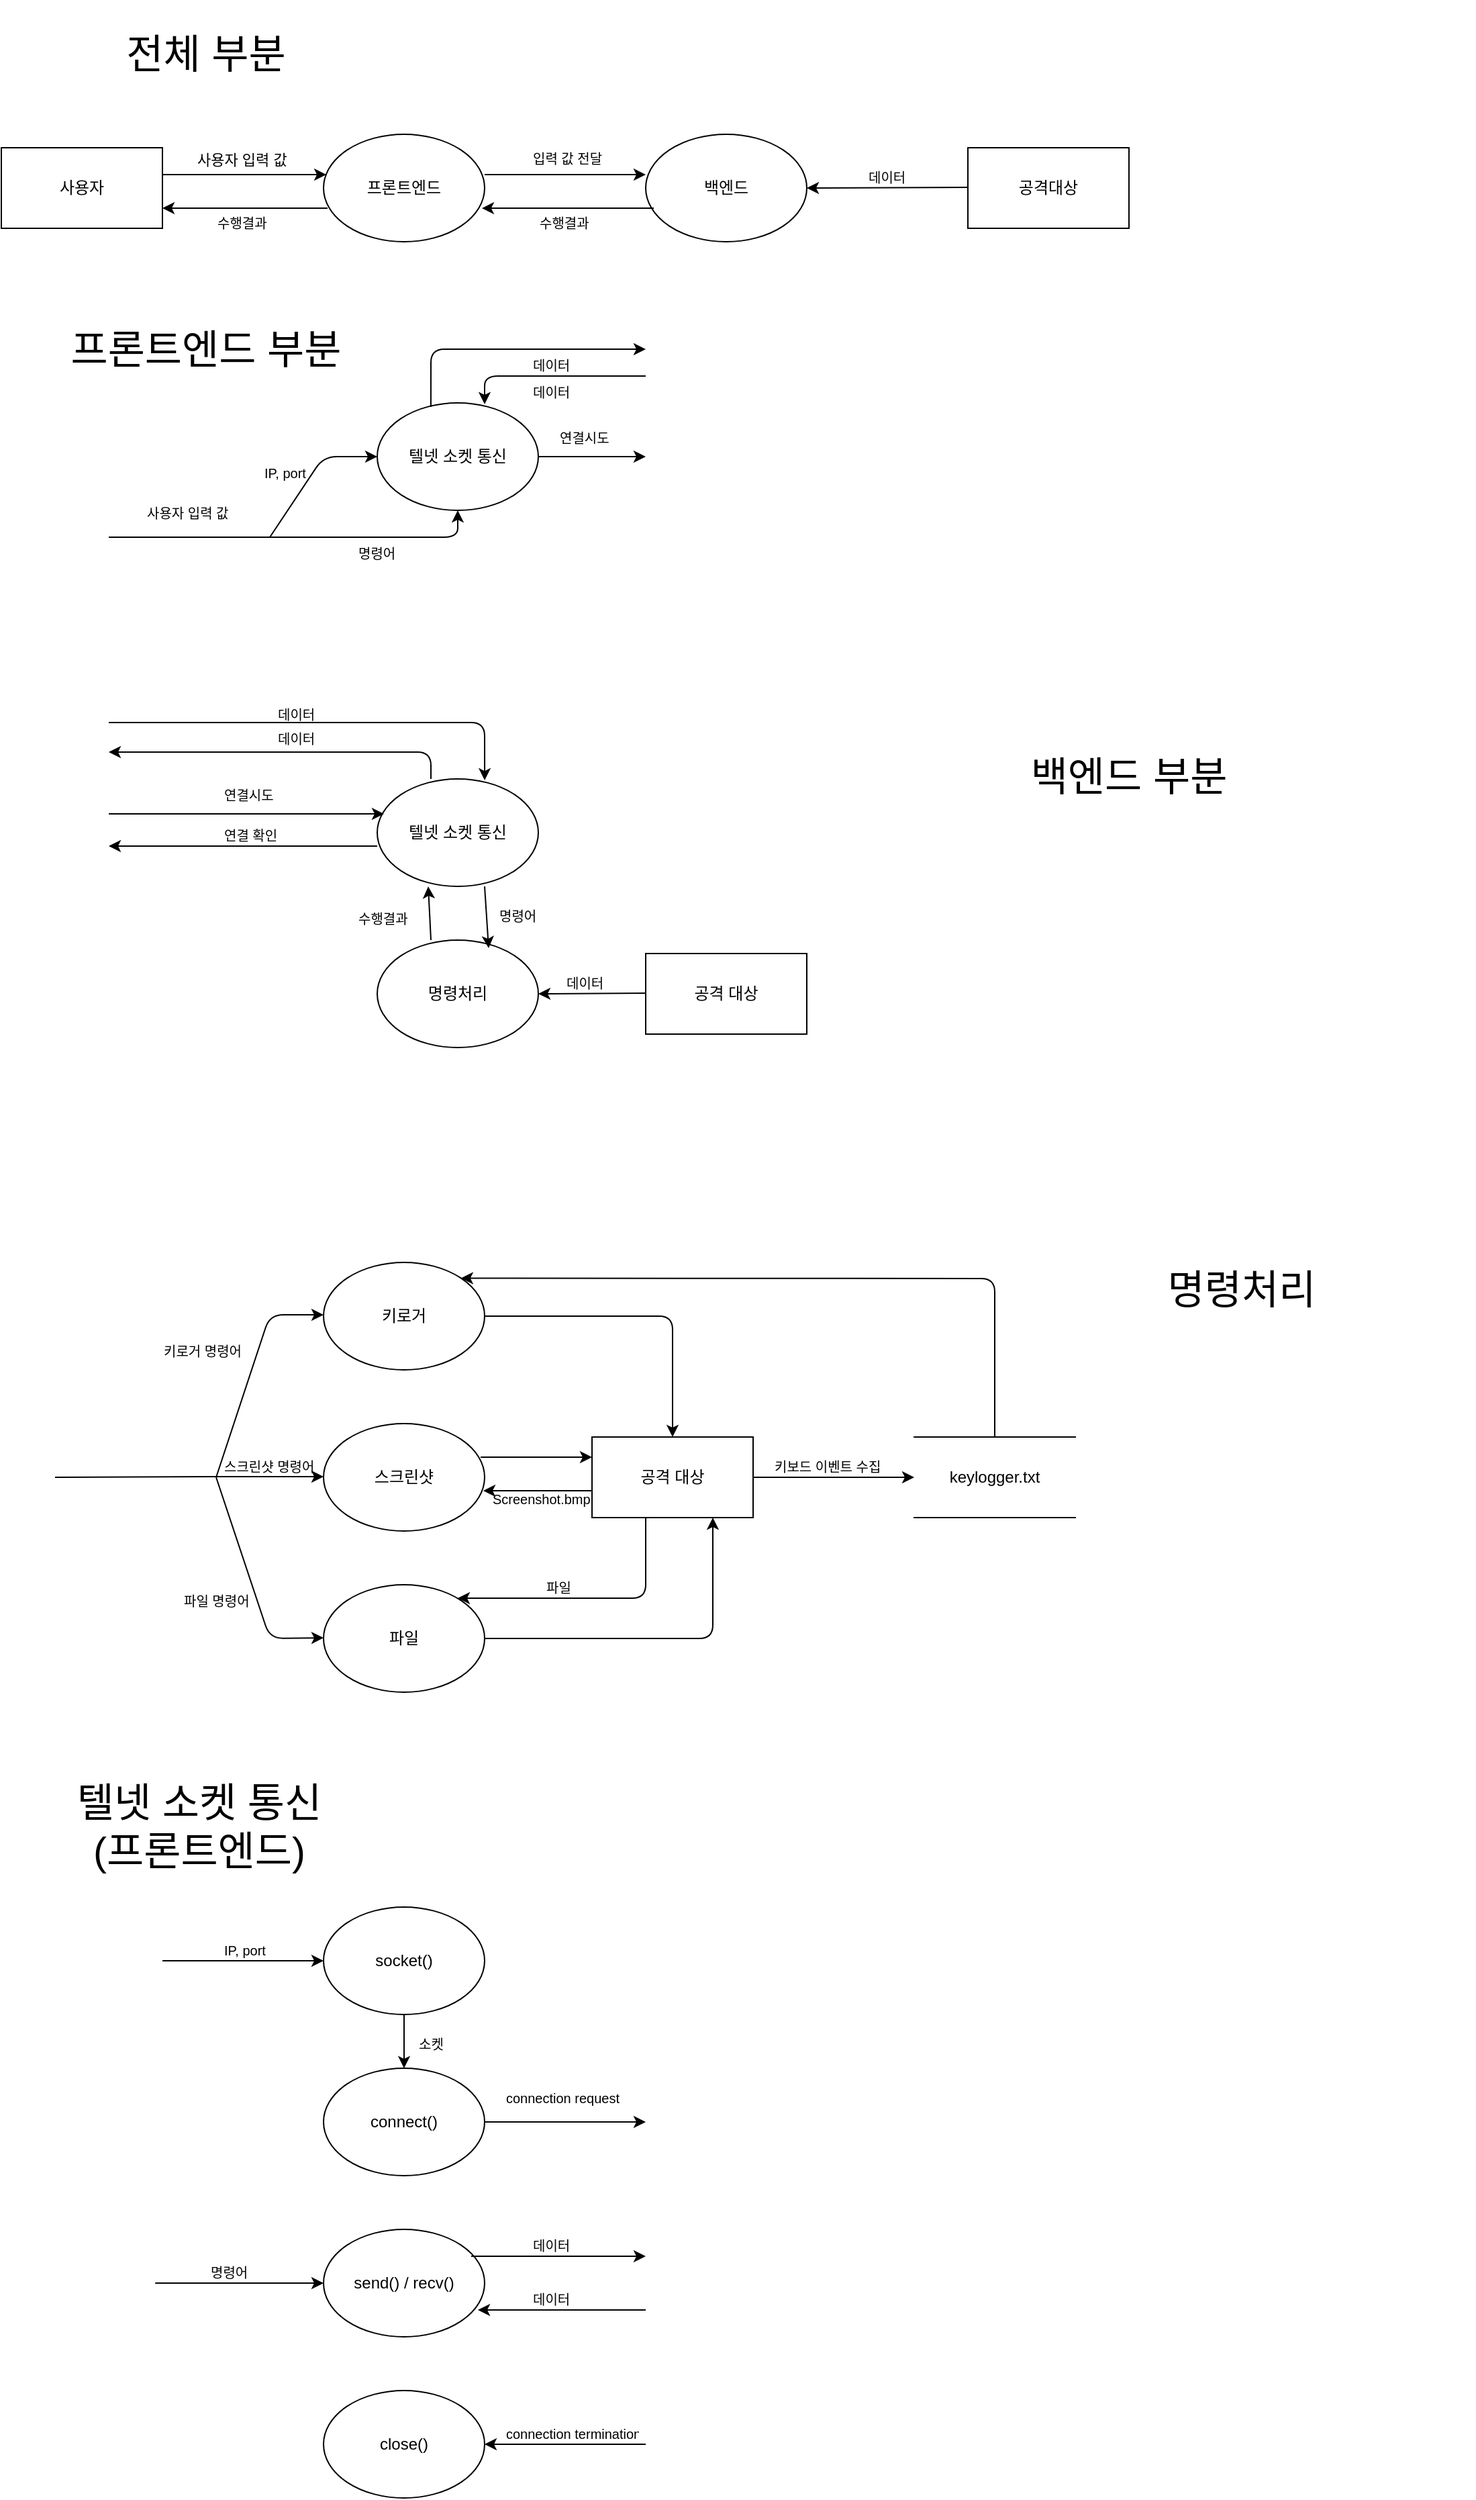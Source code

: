 <mxfile version="14.9.8" type="github">
  <diagram id="pH6HQCZt80YhjG_G_fc8" name="Page-1">
    <mxGraphModel dx="1422" dy="794" grid="1" gridSize="10" guides="1" tooltips="1" connect="1" arrows="1" fold="1" page="1" pageScale="1" pageWidth="827" pageHeight="1169" math="0" shadow="0">
      <root>
        <mxCell id="0" />
        <mxCell id="1" parent="0" />
        <mxCell id="8lUbKgz4443Ifh4K2C8j-1" value="사용자" style="rounded=0;whiteSpace=wrap;html=1;" vertex="1" parent="1">
          <mxGeometry x="40" y="250" width="120" height="60" as="geometry" />
        </mxCell>
        <mxCell id="8lUbKgz4443Ifh4K2C8j-2" value="프론트엔드" style="ellipse;whiteSpace=wrap;html=1;" vertex="1" parent="1">
          <mxGeometry x="280" y="240" width="120" height="80" as="geometry" />
        </mxCell>
        <mxCell id="8lUbKgz4443Ifh4K2C8j-3" value="백엔드" style="ellipse;whiteSpace=wrap;html=1;" vertex="1" parent="1">
          <mxGeometry x="520" y="240" width="120" height="80" as="geometry" />
        </mxCell>
        <mxCell id="8lUbKgz4443Ifh4K2C8j-4" value="공격대상" style="rounded=0;whiteSpace=wrap;html=1;" vertex="1" parent="1">
          <mxGeometry x="760" y="250" width="120" height="60" as="geometry" />
        </mxCell>
        <mxCell id="8lUbKgz4443Ifh4K2C8j-6" value="사용자 입력 값" style="text;strokeColor=none;fillColor=none;align=left;verticalAlign=top;spacingLeft=4;spacingRight=4;overflow=hidden;rotatable=0;points=[[0,0.5],[1,0.5]];portConstraint=eastwest;fontSize=11;" vertex="1" parent="1">
          <mxGeometry x="180" y="246" width="90" height="30" as="geometry" />
        </mxCell>
        <mxCell id="8lUbKgz4443Ifh4K2C8j-7" value="" style="endArrow=classic;html=1;fontSize=11;entryX=0.017;entryY=0.375;entryDx=0;entryDy=0;entryPerimeter=0;" edge="1" parent="1" target="8lUbKgz4443Ifh4K2C8j-2">
          <mxGeometry width="50" height="50" relative="1" as="geometry">
            <mxPoint x="160" y="270" as="sourcePoint" />
            <mxPoint x="240" y="270" as="targetPoint" />
          </mxGeometry>
        </mxCell>
        <mxCell id="8lUbKgz4443Ifh4K2C8j-8" value="" style="endArrow=classic;html=1;fontSize=11;entryX=1;entryY=0.75;entryDx=0;entryDy=0;exitX=0.025;exitY=0.688;exitDx=0;exitDy=0;exitPerimeter=0;" edge="1" parent="1" source="8lUbKgz4443Ifh4K2C8j-2" target="8lUbKgz4443Ifh4K2C8j-1">
          <mxGeometry width="50" height="50" relative="1" as="geometry">
            <mxPoint x="290" y="300" as="sourcePoint" />
            <mxPoint x="200" y="300" as="targetPoint" />
          </mxGeometry>
        </mxCell>
        <mxCell id="8lUbKgz4443Ifh4K2C8j-9" value="수행결과" style="text;strokeColor=none;fillColor=none;align=left;verticalAlign=top;spacingLeft=4;spacingRight=4;overflow=hidden;rotatable=0;points=[[0,0.5],[1,0.5]];portConstraint=eastwest;fontSize=10;" vertex="1" parent="1">
          <mxGeometry x="195" y="294" width="60" height="26" as="geometry" />
        </mxCell>
        <mxCell id="8lUbKgz4443Ifh4K2C8j-11" value="" style="endArrow=classic;html=1;fontSize=10;" edge="1" parent="1">
          <mxGeometry width="50" height="50" relative="1" as="geometry">
            <mxPoint x="400" y="270" as="sourcePoint" />
            <mxPoint x="520" y="270" as="targetPoint" />
          </mxGeometry>
        </mxCell>
        <mxCell id="8lUbKgz4443Ifh4K2C8j-12" value="" style="endArrow=classic;html=1;fontSize=10;entryX=0.983;entryY=0.688;entryDx=0;entryDy=0;entryPerimeter=0;exitX=0.05;exitY=0.688;exitDx=0;exitDy=0;exitPerimeter=0;" edge="1" parent="1" source="8lUbKgz4443Ifh4K2C8j-3" target="8lUbKgz4443Ifh4K2C8j-2">
          <mxGeometry width="50" height="50" relative="1" as="geometry">
            <mxPoint x="520" y="295" as="sourcePoint" />
            <mxPoint x="420" y="294" as="targetPoint" />
            <Array as="points" />
          </mxGeometry>
        </mxCell>
        <mxCell id="8lUbKgz4443Ifh4K2C8j-13" value="입력 값 전달" style="text;strokeColor=none;fillColor=none;align=left;verticalAlign=top;spacingLeft=4;spacingRight=4;overflow=hidden;rotatable=0;points=[[0,0.5],[1,0.5]];portConstraint=eastwest;fontSize=10;" vertex="1" parent="1">
          <mxGeometry x="430" y="246" width="70" height="26" as="geometry" />
        </mxCell>
        <mxCell id="8lUbKgz4443Ifh4K2C8j-14" value="수행결과" style="text;strokeColor=none;fillColor=none;align=left;verticalAlign=top;spacingLeft=4;spacingRight=4;overflow=hidden;rotatable=0;points=[[0,0.5],[1,0.5]];portConstraint=eastwest;fontSize=10;" vertex="1" parent="1">
          <mxGeometry x="435" y="294" width="60" height="26" as="geometry" />
        </mxCell>
        <mxCell id="8lUbKgz4443Ifh4K2C8j-15" value="" style="endArrow=classic;html=1;fontSize=10;entryX=1;entryY=0.5;entryDx=0;entryDy=0;" edge="1" parent="1" target="8lUbKgz4443Ifh4K2C8j-3">
          <mxGeometry width="50" height="50" relative="1" as="geometry">
            <mxPoint x="760" y="279.5" as="sourcePoint" />
            <mxPoint x="660" y="279.5" as="targetPoint" />
          </mxGeometry>
        </mxCell>
        <mxCell id="8lUbKgz4443Ifh4K2C8j-16" value="데이터" style="text;strokeColor=none;fillColor=none;align=left;verticalAlign=top;spacingLeft=4;spacingRight=4;overflow=hidden;rotatable=0;points=[[0,0.5],[1,0.5]];portConstraint=eastwest;fontSize=10;" vertex="1" parent="1">
          <mxGeometry x="680" y="260" width="60" height="26" as="geometry" />
        </mxCell>
        <mxCell id="8lUbKgz4443Ifh4K2C8j-17" value="&lt;font style=&quot;font-size: 12px&quot;&gt;텔넷 소켓 통신&lt;/font&gt;" style="ellipse;whiteSpace=wrap;html=1;fontSize=10;" vertex="1" parent="1">
          <mxGeometry x="320" y="440" width="120" height="80" as="geometry" />
        </mxCell>
        <mxCell id="8lUbKgz4443Ifh4K2C8j-20" value="" style="endArrow=classic;html=1;fontSize=10;entryX=0;entryY=0.5;entryDx=0;entryDy=0;" edge="1" parent="1" target="8lUbKgz4443Ifh4K2C8j-17">
          <mxGeometry width="50" height="50" relative="1" as="geometry">
            <mxPoint x="240" y="540" as="sourcePoint" />
            <mxPoint x="280" y="480" as="targetPoint" />
            <Array as="points">
              <mxPoint x="280" y="480" />
            </Array>
          </mxGeometry>
        </mxCell>
        <mxCell id="8lUbKgz4443Ifh4K2C8j-21" value="" style="endArrow=classic;html=1;fontSize=10;entryX=0.5;entryY=1;entryDx=0;entryDy=0;" edge="1" parent="1" target="8lUbKgz4443Ifh4K2C8j-17">
          <mxGeometry width="50" height="50" relative="1" as="geometry">
            <mxPoint x="240" y="540" as="sourcePoint" />
            <mxPoint x="320" y="600" as="targetPoint" />
            <Array as="points">
              <mxPoint x="280" y="540" />
              <mxPoint x="380" y="540" />
            </Array>
          </mxGeometry>
        </mxCell>
        <mxCell id="8lUbKgz4443Ifh4K2C8j-22" value="" style="endArrow=none;html=1;fontSize=10;" edge="1" parent="1">
          <mxGeometry width="50" height="50" relative="1" as="geometry">
            <mxPoint x="120" y="540" as="sourcePoint" />
            <mxPoint x="240" y="540" as="targetPoint" />
            <Array as="points">
              <mxPoint x="190" y="540" />
            </Array>
          </mxGeometry>
        </mxCell>
        <mxCell id="8lUbKgz4443Ifh4K2C8j-23" value="사용자 입력 값" style="text;strokeColor=none;fillColor=none;align=left;verticalAlign=top;spacingLeft=4;spacingRight=4;overflow=hidden;rotatable=0;points=[[0,0.5],[1,0.5]];portConstraint=eastwest;fontSize=10;" vertex="1" parent="1">
          <mxGeometry x="142.5" y="510" width="80" height="26" as="geometry" />
        </mxCell>
        <mxCell id="8lUbKgz4443Ifh4K2C8j-24" value="IP, port" style="text;strokeColor=none;fillColor=none;align=left;verticalAlign=top;spacingLeft=4;spacingRight=4;overflow=hidden;rotatable=0;points=[[0,0.5],[1,0.5]];portConstraint=eastwest;fontSize=10;" vertex="1" parent="1">
          <mxGeometry x="230" y="480" width="60" height="26" as="geometry" />
        </mxCell>
        <mxCell id="8lUbKgz4443Ifh4K2C8j-26" value="명령어" style="text;strokeColor=none;fillColor=none;align=left;verticalAlign=top;spacingLeft=4;spacingRight=4;overflow=hidden;rotatable=0;points=[[0,0.5],[1,0.5]];portConstraint=eastwest;fontSize=10;" vertex="1" parent="1">
          <mxGeometry x="300" y="540" width="60" height="26" as="geometry" />
        </mxCell>
        <mxCell id="8lUbKgz4443Ifh4K2C8j-27" value="" style="endArrow=classic;html=1;fontSize=10;" edge="1" parent="1">
          <mxGeometry width="50" height="50" relative="1" as="geometry">
            <mxPoint x="440" y="480" as="sourcePoint" />
            <mxPoint x="520" y="480" as="targetPoint" />
          </mxGeometry>
        </mxCell>
        <mxCell id="8lUbKgz4443Ifh4K2C8j-29" value="연결시도" style="text;strokeColor=none;fillColor=none;align=left;verticalAlign=top;spacingLeft=4;spacingRight=4;overflow=hidden;rotatable=0;points=[[0,0.5],[1,0.5]];portConstraint=eastwest;fontSize=10;" vertex="1" parent="1">
          <mxGeometry x="450" y="454" width="60" height="26" as="geometry" />
        </mxCell>
        <mxCell id="8lUbKgz4443Ifh4K2C8j-32" value="&lt;span style=&quot;font-size: 30px&quot;&gt;전체 부분&lt;/span&gt;" style="text;html=1;strokeColor=none;fillColor=none;align=center;verticalAlign=middle;whiteSpace=wrap;rounded=0;fontSize=10;" vertex="1" parent="1">
          <mxGeometry x="40" y="140" width="305" height="80" as="geometry" />
        </mxCell>
        <mxCell id="8lUbKgz4443Ifh4K2C8j-33" value="&lt;span style=&quot;font-size: 30px&quot;&gt;프론트엔드 부분&lt;/span&gt;" style="text;html=1;strokeColor=none;fillColor=none;align=center;verticalAlign=middle;whiteSpace=wrap;rounded=0;fontSize=10;" vertex="1" parent="1">
          <mxGeometry x="40" y="360" width="305" height="80" as="geometry" />
        </mxCell>
        <mxCell id="8lUbKgz4443Ifh4K2C8j-34" value="&lt;span style=&quot;font-size: 30px&quot;&gt;백엔드 부분&lt;/span&gt;" style="text;html=1;strokeColor=none;fillColor=none;align=center;verticalAlign=middle;whiteSpace=wrap;rounded=0;fontSize=10;" vertex="1" parent="1">
          <mxGeometry x="760" y="678" width="240" height="80" as="geometry" />
        </mxCell>
        <mxCell id="8lUbKgz4443Ifh4K2C8j-35" value="&lt;span style=&quot;font-size: 12px&quot;&gt;텔넷 소켓 통신&lt;/span&gt;" style="ellipse;whiteSpace=wrap;html=1;fontSize=10;" vertex="1" parent="1">
          <mxGeometry x="320" y="720" width="120" height="80" as="geometry" />
        </mxCell>
        <mxCell id="8lUbKgz4443Ifh4K2C8j-36" value="&lt;font style=&quot;font-size: 12px&quot;&gt;명령처리&lt;/font&gt;" style="ellipse;whiteSpace=wrap;html=1;fontSize=10;" vertex="1" parent="1">
          <mxGeometry x="320" y="840" width="120" height="80" as="geometry" />
        </mxCell>
        <mxCell id="8lUbKgz4443Ifh4K2C8j-40" value="연결시도" style="text;strokeColor=none;fillColor=none;align=left;verticalAlign=top;spacingLeft=4;spacingRight=4;overflow=hidden;rotatable=0;points=[[0,0.5],[1,0.5]];portConstraint=eastwest;fontSize=10;" vertex="1" parent="1">
          <mxGeometry x="200" y="720" width="60" height="26" as="geometry" />
        </mxCell>
        <mxCell id="8lUbKgz4443Ifh4K2C8j-41" value="명령어" style="text;strokeColor=none;fillColor=none;align=left;verticalAlign=top;spacingLeft=4;spacingRight=4;overflow=hidden;rotatable=0;points=[[0,0.5],[1,0.5]];portConstraint=eastwest;fontSize=10;" vertex="1" parent="1">
          <mxGeometry x="405" y="810" width="60" height="30" as="geometry" />
        </mxCell>
        <mxCell id="8lUbKgz4443Ifh4K2C8j-46" value="연결 확인" style="text;strokeColor=none;fillColor=none;align=left;verticalAlign=top;spacingLeft=4;spacingRight=4;overflow=hidden;rotatable=0;points=[[0,0.5],[1,0.5]];portConstraint=eastwest;fontSize=10;" vertex="1" parent="1">
          <mxGeometry x="200" y="750" width="60" height="26" as="geometry" />
        </mxCell>
        <mxCell id="8lUbKgz4443Ifh4K2C8j-47" value="수행결과" style="text;strokeColor=none;fillColor=none;align=left;verticalAlign=top;spacingLeft=4;spacingRight=4;overflow=hidden;rotatable=0;points=[[0,0.5],[1,0.5]];portConstraint=eastwest;fontSize=10;" vertex="1" parent="1">
          <mxGeometry x="300" y="812" width="60" height="26" as="geometry" />
        </mxCell>
        <mxCell id="8lUbKgz4443Ifh4K2C8j-48" value="&lt;font style=&quot;font-size: 12px&quot;&gt;공격 대상&lt;/font&gt;" style="rounded=0;whiteSpace=wrap;html=1;fontSize=10;" vertex="1" parent="1">
          <mxGeometry x="520" y="850" width="120" height="60" as="geometry" />
        </mxCell>
        <mxCell id="8lUbKgz4443Ifh4K2C8j-56" value="데이터" style="text;strokeColor=none;fillColor=none;align=left;verticalAlign=top;spacingLeft=4;spacingRight=4;overflow=hidden;rotatable=0;points=[[0,0.5],[1,0.5]];portConstraint=eastwest;fontSize=10;" vertex="1" parent="1">
          <mxGeometry x="455" y="860" width="60" height="26" as="geometry" />
        </mxCell>
        <mxCell id="8lUbKgz4443Ifh4K2C8j-57" value="" style="endArrow=classic;html=1;fontSize=10;" edge="1" parent="1">
          <mxGeometry width="50" height="50" relative="1" as="geometry">
            <mxPoint x="520" y="879.5" as="sourcePoint" />
            <mxPoint x="440" y="880" as="targetPoint" />
          </mxGeometry>
        </mxCell>
        <mxCell id="8lUbKgz4443Ifh4K2C8j-58" value="&lt;span style=&quot;font-size: 30px&quot;&gt;명령처리&lt;/span&gt;" style="text;html=1;strokeColor=none;fillColor=none;align=center;verticalAlign=middle;whiteSpace=wrap;rounded=0;fontSize=10;" vertex="1" parent="1">
          <mxGeometry x="790" y="1050" width="347.5" height="100" as="geometry" />
        </mxCell>
        <mxCell id="8lUbKgz4443Ifh4K2C8j-59" value="&lt;font style=&quot;font-size: 12px&quot;&gt;스크린샷&lt;/font&gt;" style="ellipse;whiteSpace=wrap;html=1;fontSize=10;" vertex="1" parent="1">
          <mxGeometry x="280" y="1200" width="120" height="80" as="geometry" />
        </mxCell>
        <mxCell id="8lUbKgz4443Ifh4K2C8j-60" value="&lt;font style=&quot;font-size: 12px&quot;&gt;키로거&lt;/font&gt;" style="ellipse;whiteSpace=wrap;html=1;fontSize=10;" vertex="1" parent="1">
          <mxGeometry x="280" y="1080" width="120" height="80" as="geometry" />
        </mxCell>
        <mxCell id="8lUbKgz4443Ifh4K2C8j-61" value="&lt;font style=&quot;font-size: 12px&quot;&gt;파일&lt;/font&gt;" style="ellipse;whiteSpace=wrap;html=1;fontSize=10;" vertex="1" parent="1">
          <mxGeometry x="280" y="1320" width="120" height="80" as="geometry" />
        </mxCell>
        <mxCell id="8lUbKgz4443Ifh4K2C8j-62" value="" style="endArrow=classic;html=1;fontSize=10;" edge="1" parent="1">
          <mxGeometry width="50" height="50" relative="1" as="geometry">
            <mxPoint x="200" y="1239.5" as="sourcePoint" />
            <mxPoint x="280" y="1239.5" as="targetPoint" />
          </mxGeometry>
        </mxCell>
        <mxCell id="8lUbKgz4443Ifh4K2C8j-63" value="" style="endArrow=classic;html=1;fontSize=10;" edge="1" parent="1">
          <mxGeometry width="50" height="50" relative="1" as="geometry">
            <mxPoint x="200" y="1240" as="sourcePoint" />
            <mxPoint x="280" y="1119" as="targetPoint" />
            <Array as="points">
              <mxPoint x="240" y="1119" />
            </Array>
          </mxGeometry>
        </mxCell>
        <mxCell id="8lUbKgz4443Ifh4K2C8j-64" value="" style="endArrow=classic;html=1;fontSize=10;" edge="1" parent="1">
          <mxGeometry width="50" height="50" relative="1" as="geometry">
            <mxPoint x="200" y="1240" as="sourcePoint" />
            <mxPoint x="280" y="1359.5" as="targetPoint" />
            <Array as="points">
              <mxPoint x="240" y="1360" />
            </Array>
          </mxGeometry>
        </mxCell>
        <mxCell id="8lUbKgz4443Ifh4K2C8j-65" value="" style="endArrow=none;html=1;fontSize=10;" edge="1" parent="1">
          <mxGeometry width="50" height="50" relative="1" as="geometry">
            <mxPoint x="80" y="1240" as="sourcePoint" />
            <mxPoint x="200" y="1239.5" as="targetPoint" />
          </mxGeometry>
        </mxCell>
        <mxCell id="8lUbKgz4443Ifh4K2C8j-66" value="&lt;font style=&quot;font-size: 12px&quot;&gt;공격 대상&lt;/font&gt;" style="rounded=0;whiteSpace=wrap;html=1;fontSize=10;" vertex="1" parent="1">
          <mxGeometry x="480" y="1210" width="120" height="60" as="geometry" />
        </mxCell>
        <mxCell id="8lUbKgz4443Ifh4K2C8j-68" value="&lt;font style=&quot;font-size: 12px&quot;&gt;keylogger.txt&lt;/font&gt;" style="shape=partialRectangle;whiteSpace=wrap;html=1;left=0;right=0;fillColor=none;fontSize=10;strokeColor=#000000;" vertex="1" parent="1">
          <mxGeometry x="720" y="1210" width="120" height="60" as="geometry" />
        </mxCell>
        <mxCell id="8lUbKgz4443Ifh4K2C8j-73" value="" style="endArrow=classic;html=1;fontSize=10;entryX=0;entryY=0.5;entryDx=0;entryDy=0;" edge="1" parent="1" target="8lUbKgz4443Ifh4K2C8j-68">
          <mxGeometry width="50" height="50" relative="1" as="geometry">
            <mxPoint x="600" y="1240" as="sourcePoint" />
            <mxPoint x="650" y="1190" as="targetPoint" />
          </mxGeometry>
        </mxCell>
        <mxCell id="8lUbKgz4443Ifh4K2C8j-75" value="" style="endArrow=classic;html=1;fontSize=10;entryX=1;entryY=0;entryDx=0;entryDy=0;exitX=0.5;exitY=0;exitDx=0;exitDy=0;" edge="1" parent="1" source="8lUbKgz4443Ifh4K2C8j-68" target="8lUbKgz4443Ifh4K2C8j-60">
          <mxGeometry width="50" height="50" relative="1" as="geometry">
            <mxPoint x="740" y="1210" as="sourcePoint" />
            <mxPoint x="740" y="1120" as="targetPoint" />
            <Array as="points">
              <mxPoint x="780" y="1092" />
            </Array>
          </mxGeometry>
        </mxCell>
        <mxCell id="8lUbKgz4443Ifh4K2C8j-77" value="" style="endArrow=classic;html=1;fontSize=10;entryX=0.5;entryY=0;entryDx=0;entryDy=0;" edge="1" parent="1" target="8lUbKgz4443Ifh4K2C8j-66">
          <mxGeometry width="50" height="50" relative="1" as="geometry">
            <mxPoint x="400" y="1120" as="sourcePoint" />
            <mxPoint x="540" y="1120" as="targetPoint" />
            <Array as="points">
              <mxPoint x="540" y="1120" />
            </Array>
          </mxGeometry>
        </mxCell>
        <mxCell id="8lUbKgz4443Ifh4K2C8j-78" value="" style="endArrow=classic;html=1;fontSize=10;entryX=0.75;entryY=1;entryDx=0;entryDy=0;" edge="1" parent="1" target="8lUbKgz4443Ifh4K2C8j-66">
          <mxGeometry width="50" height="50" relative="1" as="geometry">
            <mxPoint x="400" y="1360" as="sourcePoint" />
            <mxPoint x="450" y="1310" as="targetPoint" />
            <Array as="points">
              <mxPoint x="570" y="1360" />
            </Array>
          </mxGeometry>
        </mxCell>
        <mxCell id="8lUbKgz4443Ifh4K2C8j-79" value="" style="endArrow=classic;html=1;fontSize=10;" edge="1" parent="1">
          <mxGeometry width="50" height="50" relative="1" as="geometry">
            <mxPoint x="520" y="1270" as="sourcePoint" />
            <mxPoint x="380" y="1330" as="targetPoint" />
            <Array as="points">
              <mxPoint x="520" y="1330" />
            </Array>
          </mxGeometry>
        </mxCell>
        <mxCell id="8lUbKgz4443Ifh4K2C8j-80" value="" style="endArrow=classic;html=1;fontSize=10;entryX=0;entryY=0.25;entryDx=0;entryDy=0;exitX=0.975;exitY=0.313;exitDx=0;exitDy=0;exitPerimeter=0;" edge="1" parent="1" source="8lUbKgz4443Ifh4K2C8j-59" target="8lUbKgz4443Ifh4K2C8j-66">
          <mxGeometry width="50" height="50" relative="1" as="geometry">
            <mxPoint x="400" y="1225" as="sourcePoint" />
            <mxPoint x="440" y="1169" as="targetPoint" />
          </mxGeometry>
        </mxCell>
        <mxCell id="8lUbKgz4443Ifh4K2C8j-81" value="" style="endArrow=classic;html=1;fontSize=10;" edge="1" parent="1">
          <mxGeometry width="50" height="50" relative="1" as="geometry">
            <mxPoint x="480" y="1250" as="sourcePoint" />
            <mxPoint x="399" y="1250" as="targetPoint" />
          </mxGeometry>
        </mxCell>
        <mxCell id="8lUbKgz4443Ifh4K2C8j-82" value="키로거 명령어" style="text;strokeColor=none;fillColor=none;align=left;verticalAlign=top;spacingLeft=4;spacingRight=4;overflow=hidden;rotatable=0;points=[[0,0.5],[1,0.5]];portConstraint=eastwest;fontSize=10;" vertex="1" parent="1">
          <mxGeometry x="155" y="1134" width="75" height="26" as="geometry" />
        </mxCell>
        <mxCell id="8lUbKgz4443Ifh4K2C8j-83" value="스크린샷 명령어" style="text;strokeColor=none;fillColor=none;align=left;verticalAlign=top;spacingLeft=4;spacingRight=4;overflow=hidden;rotatable=0;points=[[0,0.5],[1,0.5]];portConstraint=eastwest;fontSize=10;" vertex="1" parent="1">
          <mxGeometry x="200" y="1220" width="90" height="26" as="geometry" />
        </mxCell>
        <mxCell id="8lUbKgz4443Ifh4K2C8j-84" value="파일 명령어" style="text;strokeColor=none;fillColor=none;align=left;verticalAlign=top;spacingLeft=4;spacingRight=4;overflow=hidden;rotatable=0;points=[[0,0.5],[1,0.5]];portConstraint=eastwest;fontSize=10;" vertex="1" parent="1">
          <mxGeometry x="170" y="1320" width="70" height="26" as="geometry" />
        </mxCell>
        <mxCell id="8lUbKgz4443Ifh4K2C8j-85" value="키보드 이벤트 수집" style="text;strokeColor=none;fillColor=none;align=left;verticalAlign=top;spacingLeft=4;spacingRight=4;overflow=hidden;rotatable=0;points=[[0,0.5],[1,0.5]];portConstraint=eastwest;fontSize=10;" vertex="1" parent="1">
          <mxGeometry x="610" y="1220" width="100" height="26" as="geometry" />
        </mxCell>
        <mxCell id="8lUbKgz4443Ifh4K2C8j-89" value="Screenshot.bmp" style="text;strokeColor=none;fillColor=none;align=left;verticalAlign=top;spacingLeft=4;spacingRight=4;overflow=hidden;rotatable=0;points=[[0,0.5],[1,0.5]];portConstraint=eastwest;fontSize=10;" vertex="1" parent="1">
          <mxGeometry x="400" y="1244" width="90" height="26" as="geometry" />
        </mxCell>
        <mxCell id="8lUbKgz4443Ifh4K2C8j-90" value="파일" style="text;strokeColor=none;fillColor=none;align=left;verticalAlign=top;spacingLeft=4;spacingRight=4;overflow=hidden;rotatable=0;points=[[0,0.5],[1,0.5]];portConstraint=eastwest;fontSize=10;" vertex="1" parent="1">
          <mxGeometry x="440" y="1310" width="60" height="26" as="geometry" />
        </mxCell>
        <mxCell id="8lUbKgz4443Ifh4K2C8j-91" value="&lt;font style=&quot;font-size: 30px&quot;&gt;텔넷 소켓 통신&lt;br&gt;(프론트엔드)&lt;br&gt;&lt;/font&gt;" style="text;html=1;strokeColor=none;fillColor=none;align=center;verticalAlign=middle;whiteSpace=wrap;rounded=0;fontSize=10;" vertex="1" parent="1">
          <mxGeometry x="40" y="1440" width="295" height="120" as="geometry" />
        </mxCell>
        <mxCell id="8lUbKgz4443Ifh4K2C8j-92" value="&lt;font style=&quot;font-size: 12px&quot;&gt;socket()&lt;/font&gt;" style="ellipse;whiteSpace=wrap;html=1;fontSize=10;strokeColor=#000000;" vertex="1" parent="1">
          <mxGeometry x="280" y="1560" width="120" height="80" as="geometry" />
        </mxCell>
        <mxCell id="8lUbKgz4443Ifh4K2C8j-93" value="&lt;font style=&quot;font-size: 12px&quot;&gt;connect()&lt;/font&gt;" style="ellipse;whiteSpace=wrap;html=1;fontSize=10;strokeColor=#000000;" vertex="1" parent="1">
          <mxGeometry x="280" y="1680" width="120" height="80" as="geometry" />
        </mxCell>
        <mxCell id="8lUbKgz4443Ifh4K2C8j-94" value="&lt;font style=&quot;font-size: 12px&quot;&gt;send() / recv()&lt;/font&gt;" style="ellipse;whiteSpace=wrap;html=1;fontSize=10;strokeColor=#000000;" vertex="1" parent="1">
          <mxGeometry x="280" y="1800" width="120" height="80" as="geometry" />
        </mxCell>
        <mxCell id="8lUbKgz4443Ifh4K2C8j-95" value="&lt;font style=&quot;font-size: 12px&quot;&gt;close()&lt;/font&gt;" style="ellipse;whiteSpace=wrap;html=1;fontSize=10;strokeColor=#000000;" vertex="1" parent="1">
          <mxGeometry x="280" y="1920" width="120" height="80" as="geometry" />
        </mxCell>
        <mxCell id="8lUbKgz4443Ifh4K2C8j-96" value="" style="endArrow=classic;html=1;fontSize=10;" edge="1" parent="1">
          <mxGeometry width="50" height="50" relative="1" as="geometry">
            <mxPoint x="160" y="1600" as="sourcePoint" />
            <mxPoint x="280" y="1600" as="targetPoint" />
          </mxGeometry>
        </mxCell>
        <mxCell id="8lUbKgz4443Ifh4K2C8j-98" value="IP, port" style="text;strokeColor=none;fillColor=none;align=left;verticalAlign=top;spacingLeft=4;spacingRight=4;overflow=hidden;rotatable=0;points=[[0,0.5],[1,0.5]];portConstraint=eastwest;fontSize=10;" vertex="1" parent="1">
          <mxGeometry x="200" y="1580" width="60" height="26" as="geometry" />
        </mxCell>
        <mxCell id="8lUbKgz4443Ifh4K2C8j-103" value="" style="endArrow=classic;html=1;fontSize=10;entryX=0.5;entryY=0;entryDx=0;entryDy=0;" edge="1" parent="1" target="8lUbKgz4443Ifh4K2C8j-93">
          <mxGeometry width="50" height="50" relative="1" as="geometry">
            <mxPoint x="340" y="1640" as="sourcePoint" />
            <mxPoint x="390" y="1590" as="targetPoint" />
          </mxGeometry>
        </mxCell>
        <mxCell id="8lUbKgz4443Ifh4K2C8j-104" value="소켓" style="text;strokeColor=none;fillColor=none;align=left;verticalAlign=top;spacingLeft=4;spacingRight=4;overflow=hidden;rotatable=0;points=[[0,0.5],[1,0.5]];portConstraint=eastwest;fontSize=10;" vertex="1" parent="1">
          <mxGeometry x="345" y="1650" width="60" height="26" as="geometry" />
        </mxCell>
        <mxCell id="8lUbKgz4443Ifh4K2C8j-105" value="" style="endArrow=classic;html=1;fontSize=10;" edge="1" parent="1">
          <mxGeometry width="50" height="50" relative="1" as="geometry">
            <mxPoint x="400" y="1720" as="sourcePoint" />
            <mxPoint x="520" y="1720" as="targetPoint" />
          </mxGeometry>
        </mxCell>
        <mxCell id="8lUbKgz4443Ifh4K2C8j-106" value="connection request" style="text;strokeColor=none;fillColor=none;align=left;verticalAlign=top;spacingLeft=4;spacingRight=4;overflow=hidden;rotatable=0;points=[[0,0.5],[1,0.5]];portConstraint=eastwest;fontSize=10;" vertex="1" parent="1">
          <mxGeometry x="410" y="1690" width="105" height="26" as="geometry" />
        </mxCell>
        <mxCell id="8lUbKgz4443Ifh4K2C8j-110" value="" style="endArrow=classic;html=1;fontSize=10;" edge="1" parent="1">
          <mxGeometry width="50" height="50" relative="1" as="geometry">
            <mxPoint x="390" y="1820" as="sourcePoint" />
            <mxPoint x="520" y="1820" as="targetPoint" />
          </mxGeometry>
        </mxCell>
        <mxCell id="8lUbKgz4443Ifh4K2C8j-111" value="" style="endArrow=classic;html=1;fontSize=10;" edge="1" parent="1">
          <mxGeometry width="50" height="50" relative="1" as="geometry">
            <mxPoint x="520" y="1860" as="sourcePoint" />
            <mxPoint x="395" y="1860" as="targetPoint" />
          </mxGeometry>
        </mxCell>
        <mxCell id="8lUbKgz4443Ifh4K2C8j-112" value="데이터" style="text;strokeColor=none;fillColor=none;align=left;verticalAlign=top;spacingLeft=4;spacingRight=4;overflow=hidden;rotatable=0;points=[[0,0.5],[1,0.5]];portConstraint=eastwest;fontSize=10;" vertex="1" parent="1">
          <mxGeometry x="430" y="1800" width="60" height="26" as="geometry" />
        </mxCell>
        <mxCell id="8lUbKgz4443Ifh4K2C8j-113" value="데이터" style="text;strokeColor=none;fillColor=none;align=left;verticalAlign=top;spacingLeft=4;spacingRight=4;overflow=hidden;rotatable=0;points=[[0,0.5],[1,0.5]];portConstraint=eastwest;fontSize=10;" vertex="1" parent="1">
          <mxGeometry x="430" y="1840" width="60" height="26" as="geometry" />
        </mxCell>
        <mxCell id="8lUbKgz4443Ifh4K2C8j-114" value="" style="endArrow=classic;html=1;fontSize=10;entryX=1;entryY=0.5;entryDx=0;entryDy=0;" edge="1" parent="1" target="8lUbKgz4443Ifh4K2C8j-95">
          <mxGeometry width="50" height="50" relative="1" as="geometry">
            <mxPoint x="520" y="1960" as="sourcePoint" />
            <mxPoint x="405" y="1960" as="targetPoint" />
          </mxGeometry>
        </mxCell>
        <mxCell id="8lUbKgz4443Ifh4K2C8j-115" value="connection termination" style="text;strokeColor=none;fillColor=none;align=left;verticalAlign=top;spacingLeft=4;spacingRight=4;overflow=hidden;rotatable=0;points=[[0,0.5],[1,0.5]];portConstraint=eastwest;fontSize=10;" vertex="1" parent="1">
          <mxGeometry x="410" y="1940" width="110" height="26" as="geometry" />
        </mxCell>
        <mxCell id="8lUbKgz4443Ifh4K2C8j-116" value="" style="endArrow=classic;html=1;fontSize=10;" edge="1" parent="1">
          <mxGeometry width="50" height="50" relative="1" as="geometry">
            <mxPoint x="200" y="1840" as="sourcePoint" />
            <mxPoint x="280" y="1840" as="targetPoint" />
            <Array as="points">
              <mxPoint x="150" y="1840" />
              <mxPoint x="200" y="1840" />
            </Array>
          </mxGeometry>
        </mxCell>
        <mxCell id="8lUbKgz4443Ifh4K2C8j-117" value="명령어" style="text;strokeColor=none;fillColor=none;align=left;verticalAlign=top;spacingLeft=4;spacingRight=4;overflow=hidden;rotatable=0;points=[[0,0.5],[1,0.5]];portConstraint=eastwest;fontSize=10;" vertex="1" parent="1">
          <mxGeometry x="190" y="1820" width="60" height="26" as="geometry" />
        </mxCell>
        <mxCell id="8lUbKgz4443Ifh4K2C8j-118" value="" style="endArrow=classic;html=1;fontSize=10;exitX=0.333;exitY=0.038;exitDx=0;exitDy=0;exitPerimeter=0;" edge="1" parent="1" source="8lUbKgz4443Ifh4K2C8j-17">
          <mxGeometry width="50" height="50" relative="1" as="geometry">
            <mxPoint x="380" y="440" as="sourcePoint" />
            <mxPoint x="520" y="400" as="targetPoint" />
            <Array as="points">
              <mxPoint x="360" y="400" />
            </Array>
          </mxGeometry>
        </mxCell>
        <mxCell id="8lUbKgz4443Ifh4K2C8j-119" value="데이터" style="text;strokeColor=none;fillColor=none;align=left;verticalAlign=top;spacingLeft=4;spacingRight=4;overflow=hidden;rotatable=0;points=[[0,0.5],[1,0.5]];portConstraint=eastwest;fontSize=10;" vertex="1" parent="1">
          <mxGeometry x="430" y="400" width="60" height="26" as="geometry" />
        </mxCell>
        <mxCell id="8lUbKgz4443Ifh4K2C8j-122" value="" style="endArrow=classic;html=1;fontSize=10;entryX=0.667;entryY=0.013;entryDx=0;entryDy=0;entryPerimeter=0;" edge="1" parent="1" target="8lUbKgz4443Ifh4K2C8j-35">
          <mxGeometry width="50" height="50" relative="1" as="geometry">
            <mxPoint x="120" y="678" as="sourcePoint" />
            <mxPoint x="170" y="628" as="targetPoint" />
            <Array as="points">
              <mxPoint x="400" y="678" />
            </Array>
          </mxGeometry>
        </mxCell>
        <mxCell id="8lUbKgz4443Ifh4K2C8j-123" value="데이터" style="text;strokeColor=none;fillColor=none;align=left;verticalAlign=top;spacingLeft=4;spacingRight=4;overflow=hidden;rotatable=0;points=[[0,0.5],[1,0.5]];portConstraint=eastwest;fontSize=10;" vertex="1" parent="1">
          <mxGeometry x="240" y="660" width="60" height="26" as="geometry" />
        </mxCell>
        <mxCell id="8lUbKgz4443Ifh4K2C8j-124" value="" style="endArrow=classic;html=1;fontSize=10;" edge="1" parent="1">
          <mxGeometry width="50" height="50" relative="1" as="geometry">
            <mxPoint x="120" y="746" as="sourcePoint" />
            <mxPoint x="325" y="746" as="targetPoint" />
          </mxGeometry>
        </mxCell>
        <mxCell id="8lUbKgz4443Ifh4K2C8j-126" value="" style="endArrow=classic;html=1;fontSize=10;" edge="1" parent="1">
          <mxGeometry width="50" height="50" relative="1" as="geometry">
            <mxPoint x="400" y="800" as="sourcePoint" />
            <mxPoint x="403" y="846" as="targetPoint" />
          </mxGeometry>
        </mxCell>
        <mxCell id="8lUbKgz4443Ifh4K2C8j-127" value="" style="endArrow=classic;html=1;fontSize=10;" edge="1" parent="1">
          <mxGeometry width="50" height="50" relative="1" as="geometry">
            <mxPoint x="360" y="840" as="sourcePoint" />
            <mxPoint x="358" y="800" as="targetPoint" />
          </mxGeometry>
        </mxCell>
        <mxCell id="8lUbKgz4443Ifh4K2C8j-128" value="" style="endArrow=classic;html=1;fontSize=10;" edge="1" parent="1">
          <mxGeometry width="50" height="50" relative="1" as="geometry">
            <mxPoint x="360" y="720" as="sourcePoint" />
            <mxPoint x="120" y="700" as="targetPoint" />
            <Array as="points">
              <mxPoint x="360" y="700" />
            </Array>
          </mxGeometry>
        </mxCell>
        <mxCell id="8lUbKgz4443Ifh4K2C8j-129" value="데이터" style="text;strokeColor=none;fillColor=none;align=left;verticalAlign=top;spacingLeft=4;spacingRight=4;overflow=hidden;rotatable=0;points=[[0,0.5],[1,0.5]];portConstraint=eastwest;fontSize=10;" vertex="1" parent="1">
          <mxGeometry x="240" y="678" width="60" height="26" as="geometry" />
        </mxCell>
        <mxCell id="8lUbKgz4443Ifh4K2C8j-132" value="" style="endArrow=classic;html=1;fontSize=10;" edge="1" parent="1">
          <mxGeometry width="50" height="50" relative="1" as="geometry">
            <mxPoint x="520" y="420" as="sourcePoint" />
            <mxPoint x="400" y="441" as="targetPoint" />
            <Array as="points">
              <mxPoint x="400" y="420" />
            </Array>
          </mxGeometry>
        </mxCell>
        <mxCell id="8lUbKgz4443Ifh4K2C8j-133" value="데이터" style="text;strokeColor=none;fillColor=none;align=left;verticalAlign=top;spacingLeft=4;spacingRight=4;overflow=hidden;rotatable=0;points=[[0,0.5],[1,0.5]];portConstraint=eastwest;fontSize=10;" vertex="1" parent="1">
          <mxGeometry x="430" y="420" width="60" height="26" as="geometry" />
        </mxCell>
        <mxCell id="8lUbKgz4443Ifh4K2C8j-134" value="" style="endArrow=classic;html=1;fontSize=10;" edge="1" parent="1">
          <mxGeometry width="50" height="50" relative="1" as="geometry">
            <mxPoint x="320" y="770" as="sourcePoint" />
            <mxPoint x="120" y="770" as="targetPoint" />
          </mxGeometry>
        </mxCell>
      </root>
    </mxGraphModel>
  </diagram>
</mxfile>
